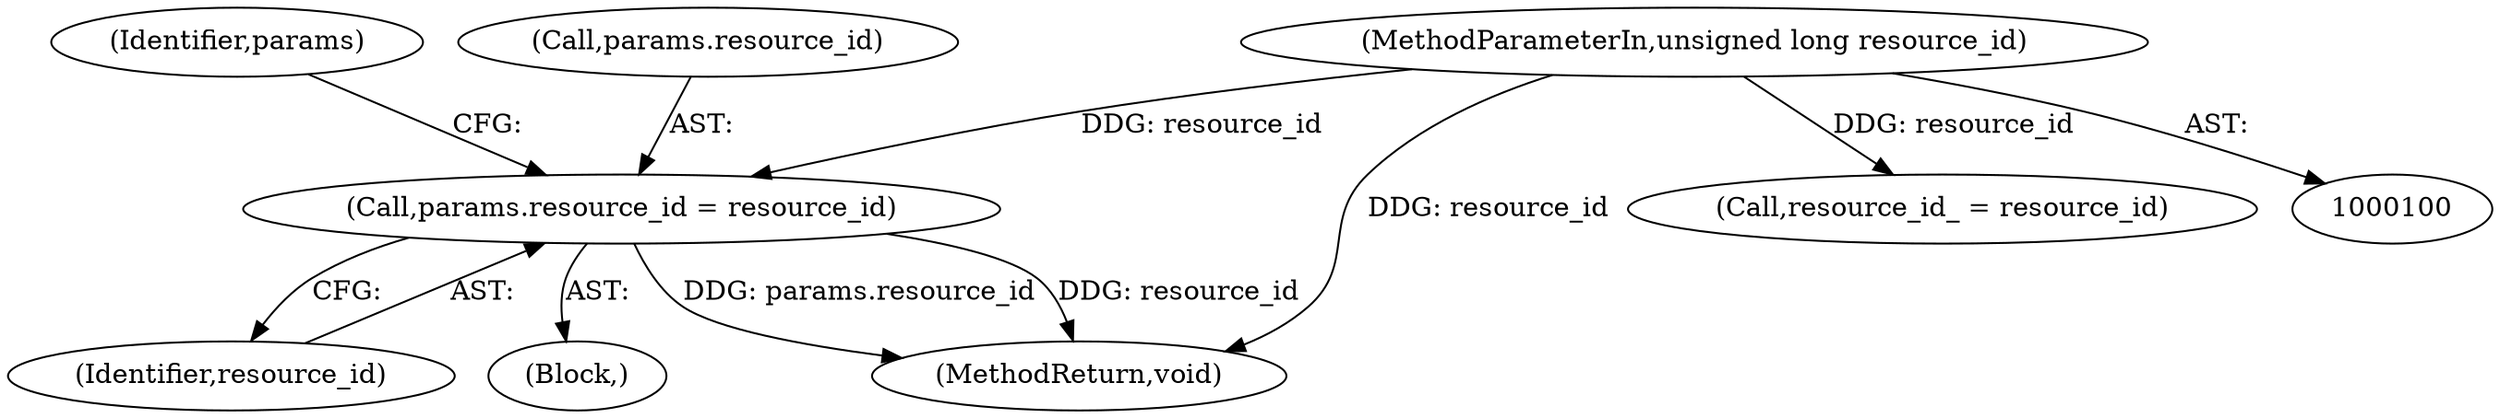 digraph "1_Chrome_ea3d1d84be3d6f97bf50e76511c9e26af6895533_15@del" {
"1000120" [label="(Call,params.resource_id = resource_id)"];
"1000101" [label="(MethodParameterIn,unsigned long resource_id)"];
"1000120" [label="(Call,params.resource_id = resource_id)"];
"1000127" [label="(Identifier,params)"];
"1000101" [label="(MethodParameterIn,unsigned long resource_id)"];
"1000124" [label="(Identifier,resource_id)"];
"1000106" [label="(Block,)"];
"1000153" [label="(MethodReturn,void)"];
"1000121" [label="(Call,params.resource_id)"];
"1000107" [label="(Call,resource_id_ = resource_id)"];
"1000120" -> "1000106"  [label="AST: "];
"1000120" -> "1000124"  [label="CFG: "];
"1000121" -> "1000120"  [label="AST: "];
"1000124" -> "1000120"  [label="AST: "];
"1000127" -> "1000120"  [label="CFG: "];
"1000120" -> "1000153"  [label="DDG: params.resource_id"];
"1000120" -> "1000153"  [label="DDG: resource_id"];
"1000101" -> "1000120"  [label="DDG: resource_id"];
"1000101" -> "1000100"  [label="AST: "];
"1000101" -> "1000153"  [label="DDG: resource_id"];
"1000101" -> "1000107"  [label="DDG: resource_id"];
}
